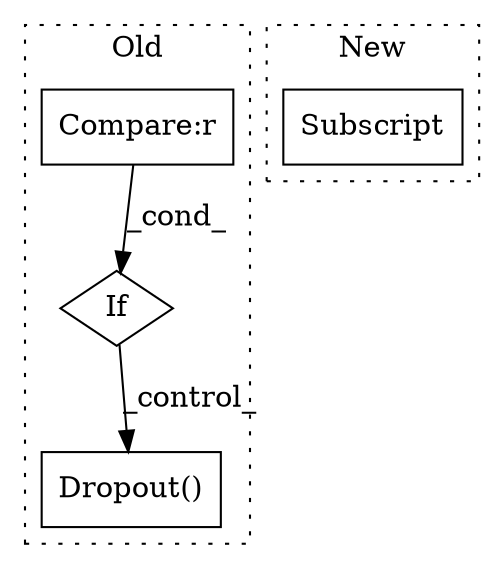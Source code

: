 digraph G {
subgraph cluster0 {
1 [label="Dropout()" a="75" s="4693,4711" l="11,1" shape="box"];
3 [label="If" a="96" s="4128,4150" l="3,14" shape="diamond"];
4 [label="Compare:r" a="40" s="4131" l="19" shape="box"];
label = "Old";
style="dotted";
}
subgraph cluster1 {
2 [label="Subscript" a="63" s="2284,0" l="10,0" shape="box"];
label = "New";
style="dotted";
}
3 -> 1 [label="_control_"];
4 -> 3 [label="_cond_"];
}
